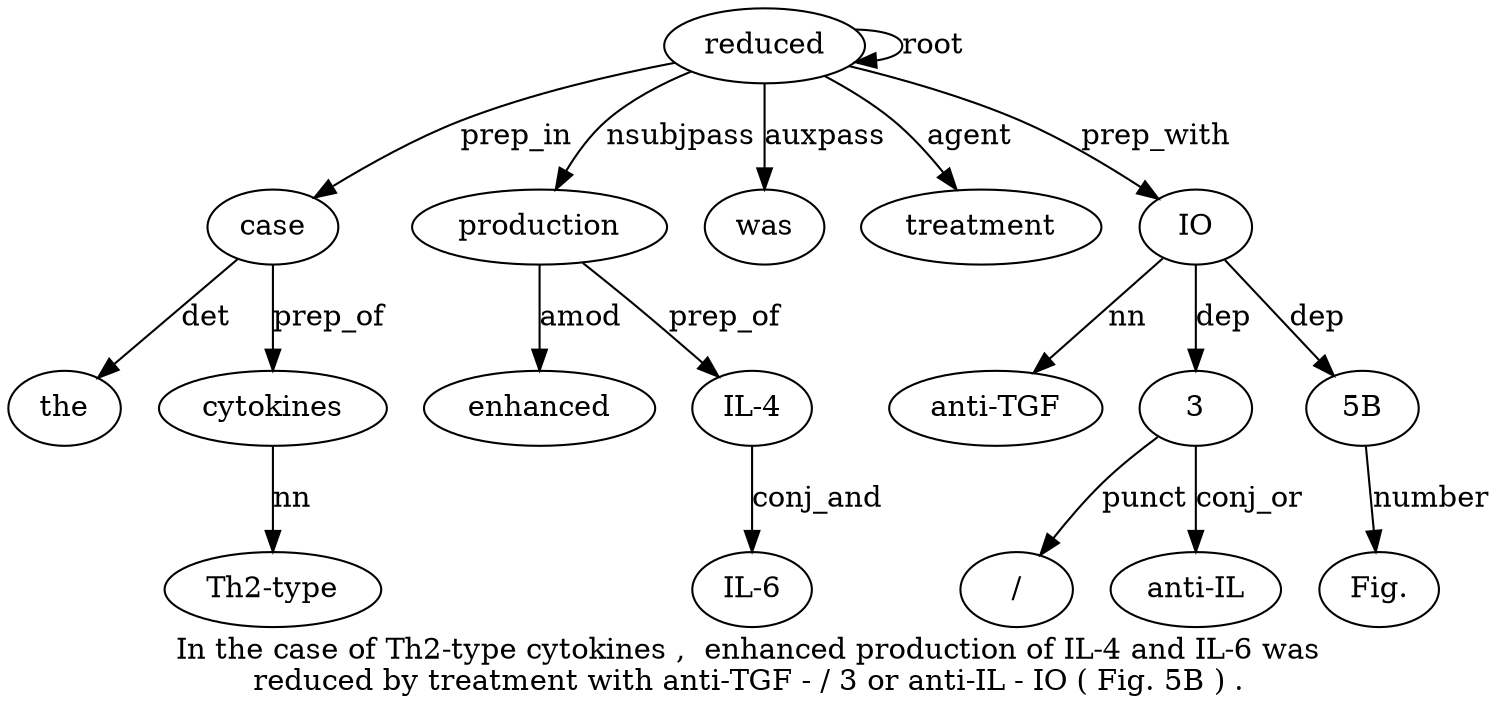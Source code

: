 digraph "In the case of Th2-type cytokines ,  enhanced production of IL-4 and IL-6 was reduced by treatment with anti-TGF - / 3 or anti-IL - IO ( Fig. 5B ) ." {
label="In the case of Th2-type cytokines ,  enhanced production of IL-4 and IL-6 was
reduced by treatment with anti-TGF - / 3 or anti-IL - IO ( Fig. 5B ) .";
case3 [style=filled, fillcolor=white, label=case];
the2 [style=filled, fillcolor=white, label=the];
case3 -> the2  [label=det];
reduced15 [style=filled, fillcolor=white, label=reduced];
reduced15 -> case3  [label=prep_in];
cytokines6 [style=filled, fillcolor=white, label=cytokines];
"Th2-type5" [style=filled, fillcolor=white, label="Th2-type"];
cytokines6 -> "Th2-type5"  [label=nn];
case3 -> cytokines6  [label=prep_of];
production9 [style=filled, fillcolor=white, label=production];
enhanced8 [style=filled, fillcolor=white, label=enhanced];
production9 -> enhanced8  [label=amod];
reduced15 -> production9  [label=nsubjpass];
"IL-411" [style=filled, fillcolor=white, label="IL-4"];
production9 -> "IL-411"  [label=prep_of];
"IL-613" [style=filled, fillcolor=white, label="IL-6"];
"IL-411" -> "IL-613"  [label=conj_and];
was14 [style=filled, fillcolor=white, label=was];
reduced15 -> was14  [label=auxpass];
reduced15 -> reduced15  [label=root];
treatment17 [style=filled, fillcolor=white, label=treatment];
reduced15 -> treatment17  [label=agent];
IO26 [style=filled, fillcolor=white, label=IO];
"anti-TGF19" [style=filled, fillcolor=white, label="anti-TGF"];
IO26 -> "anti-TGF19"  [label=nn];
322 [style=filled, fillcolor=white, label=3];
"/21" [style=filled, fillcolor=white, label="/"];
322 -> "/21"  [label=punct];
IO26 -> 322  [label=dep];
"anti-IL24" [style=filled, fillcolor=white, label="anti-IL"];
322 -> "anti-IL24"  [label=conj_or];
reduced15 -> IO26  [label=prep_with];
"5B29" [style=filled, fillcolor=white, label="5B"];
"Fig.28" [style=filled, fillcolor=white, label="Fig."];
"5B29" -> "Fig.28"  [label=number];
IO26 -> "5B29"  [label=dep];
}
